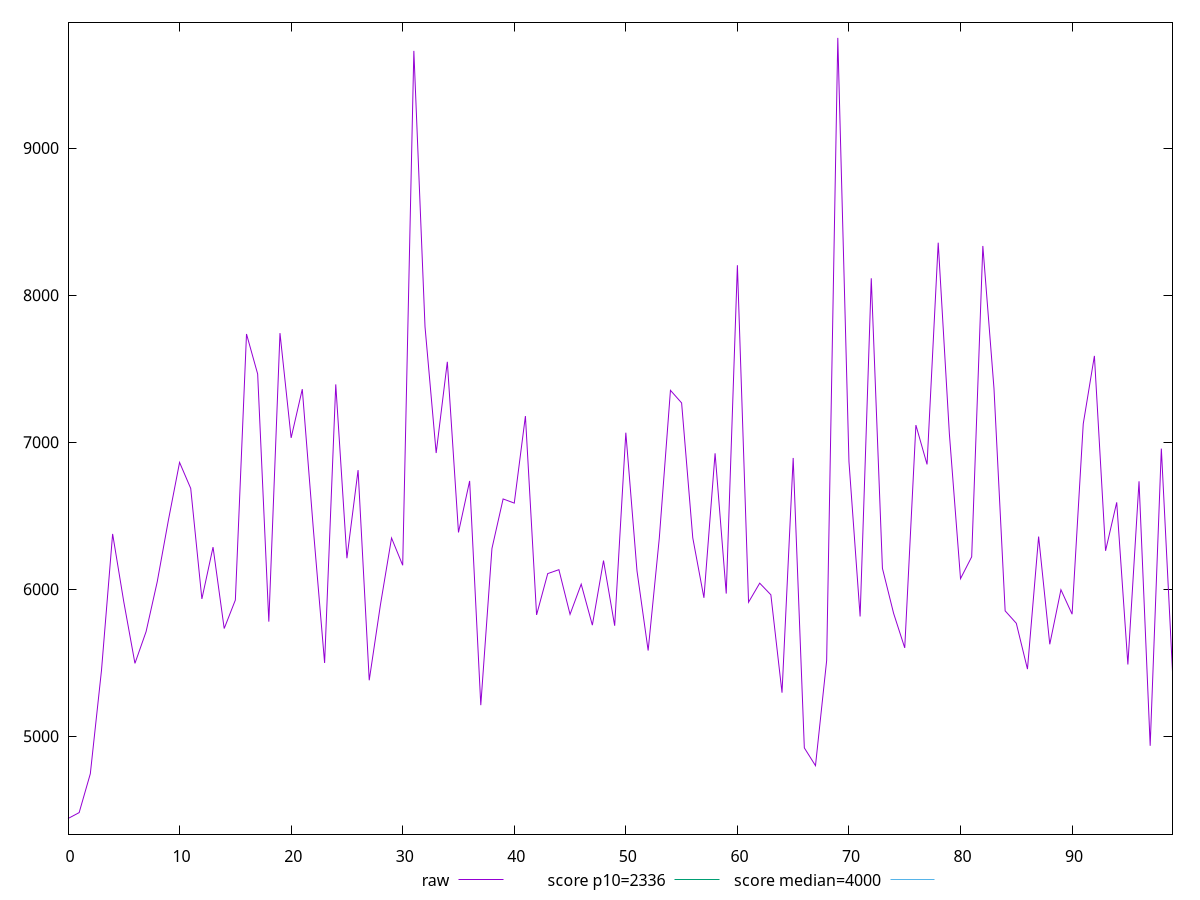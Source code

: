 reset

$raw <<EOF
0 4441.460999999999
1 4481.867
2 4745.769
3 5447.3279999999995
4 6376.438000000002
5 5914.503
6 5496.386999999999
7 5712.202999999999
8 6051.870000000001
9 6470.272000000001
10 6862.7249999999985
11 6685.846999999999
12 5934.429999999999
13 6286.720000000001
14 5733.194999999998
15 5926.954999999997
16 7735.707999999999
17 7463.755000000003
18 5780.079999999997
19 7741.718
20 7029.409
21 7360.714999999999
22 6400.8465
23 5499.151
24 7393.137000000002
25 6211.118
26 6810.4
27 5381.483
28 5892.303000000002
29 6348.616999999999
30 6163.205000000002
31 9660.910000000003
32 7785.0610000000015
33 6926.579499999998
34 7546.660000000002
35 6386.571
36 6736.668000000001
37 5212.133000000001
38 6277.477
39 6614.2000000000035
40 6586.051999999999
41 7177.735
42 5825.848999999998
43 6106.84
44 6133.314000000002
45 5829.606000000001
46 6034.862999999999
47 5756.090000000001
48 6195.254000000001
49 5752.167
50 7064.8009999999995
51 6125.777000000002
52 5583.535999999998
53 6347.694999999999
54 7352.845
55 7267.097500000002
56 6349.974999999999
57 5942.102000000001
58 6924.759999999998
59 5970.763999999999
60 8203.612000000003
61 5912.072000000001
62 6041.633
63 5962.528000000001
64 5296.991000000002
65 6892.845500000001
66 4921.652
67 4800.920999999999
68 5515.093
69 9748.921000000004
70 6868.728000000003
71 5815.165000000001
72 8114.712999999996
73 6142.609999999999
74 5837.097
75 5601.605
76 7116.462000000002
77 6849.032000000001
78 8356.483
79 7057.937000000001
80 6072.192999999998
81 6220.810000000001
82 8334.385999999997
83 7364.628999999998
84 5853.351000000002
85 5768.836000000001
86 5457.362999999999
87 6358.511999999999
88 5626.049999999999
89 5997
90 5830.698
91 7124.889
92 7586.896999999997
93 6261.7260000000015
94 6591.124000000002
95 5488.521
96 6734.19
97 4936.035
98 6956.5965000000015
99 5440.763000000001
EOF

set key outside below
set xrange [0:99]
set yrange [4335.3117999999995:9855.070200000004]
set trange [4335.3117999999995:9855.070200000004]
set terminal svg size 640, 500 enhanced background rgb 'white'
set output "reports/report_00028_2021-02-24T12-49-42.674Z/first-meaningful-paint/samples/astro/raw/values.svg"

plot $raw title "raw" with line, \
     2336 title "score p10=2336", \
     4000 title "score median=4000"

reset
